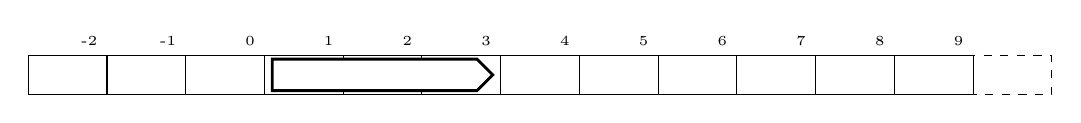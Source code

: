 %!TEX TS-program = pdflatexmk

% Copyright 2019 Martin Scheidt (Attribution 4.0 International, CC-BY 4.0)
% You are free to copy and redistribute the material in any medium or format. You are free to remix, transform, and build upon the material for any purpose, even commercially. You must give appropriate credit, provide a link to the license, and indicate if changes were made. You may not apply legal terms or technological measures that legally restrict others from doing anything the license permits. No warranties are given.

\begin{scope}
  \coordinate (base) at (0,0);
  \draw [dashed] ([shift={(base)}] 10,0) rectangle ++(1,0.5);
  \foreach \x in {-2,...,9}
    \draw ([shift={(base)}] \x,0) rectangle ++(1,0.5) node [above=5pt,left,align=right] {\tiny \x};
  \path[draw, line width=1pt, fill=white] (3.9,0.25) -- ++(-0.2,-0.2) -- ++(-2.6,0) -- ++(0,0.4) -- ++(2.6,0) -- cycle; % train
\end{scope}